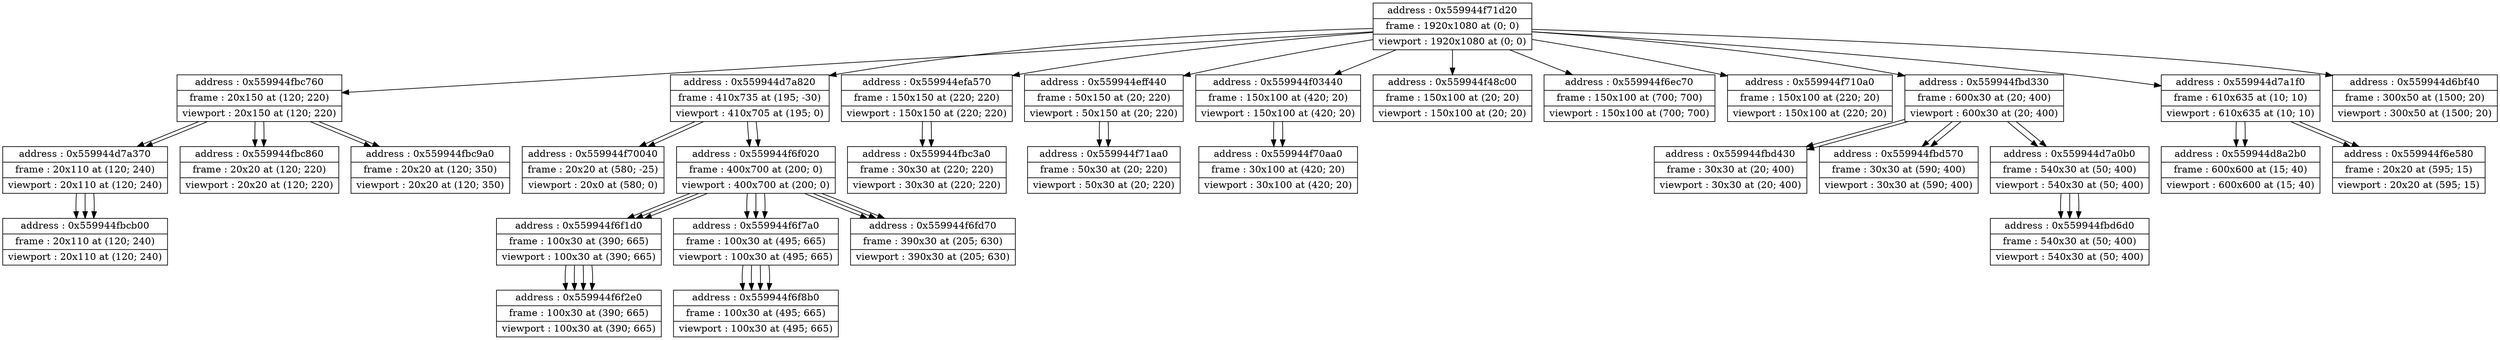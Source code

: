 digraph {
	node [shape=record]
	node0x559944f70040 [label = "{address : 0x559944f70040 |frame : 20x20 at (580; -25) |viewport : 20x0 at (580; 0)}"];

	node0x559944d7a370 [label = "{address : 0x559944d7a370 |frame : 20x110 at (120; 240) |viewport : 20x110 at (120; 240)}"];

	 node0x559944d7a370 -> node0x559944fbcb00 [color=black];
	node0x559944fbcb00 [label = "{address : 0x559944fbcb00 |frame : 20x110 at (120; 240) |viewport : 20x110 at (120; 240)}"];

	node0x559944fbc760 [label = "{address : 0x559944fbc760 |frame : 20x150 at (120; 220) |viewport : 20x150 at (120; 220)}"];

	 node0x559944fbc760 -> node0x559944fbc860 [color=black];
	node0x559944fbc860 [label = "{address : 0x559944fbc860 |frame : 20x20 at (120; 220) |viewport : 20x20 at (120; 220)}"];

	 node0x559944fbc760 -> node0x559944fbc9a0 [color=black];
	node0x559944fbc9a0 [label = "{address : 0x559944fbc9a0 |frame : 20x20 at (120; 350) |viewport : 20x20 at (120; 350)}"];

	 node0x559944fbc760 -> node0x559944d7a370 [color=black];
	node0x559944d7a370 [label = "{address : 0x559944d7a370 |frame : 20x110 at (120; 240) |viewport : 20x110 at (120; 240)}"];

	 node0x559944d7a370 -> node0x559944fbcb00 [color=black];
	node0x559944fbcb00 [label = "{address : 0x559944fbcb00 |frame : 20x110 at (120; 240) |viewport : 20x110 at (120; 240)}"];

	node0x559944d7a820 [label = "{address : 0x559944d7a820 |frame : 410x735 at (195; -30) |viewport : 410x705 at (195; 0)}"];

	 node0x559944d7a820 -> node0x559944f6f020 [color=black];
	node0x559944f6f020 [label = "{address : 0x559944f6f020 |frame : 400x700 at (200; 0) |viewport : 400x700 at (200; 0)}"];

	 node0x559944f6f020 -> node0x559944f6f1d0 [color=black];
	node0x559944f6f1d0 [label = "{address : 0x559944f6f1d0 |frame : 100x30 at (390; 665) |viewport : 100x30 at (390; 665)}"];

	 node0x559944f6f1d0 -> node0x559944f6f2e0 [color=black];
	node0x559944f6f2e0 [label = "{address : 0x559944f6f2e0 |frame : 100x30 at (390; 665) |viewport : 100x30 at (390; 665)}"];

	 node0x559944f6f020 -> node0x559944f6f7a0 [color=black];
	node0x559944f6f7a0 [label = "{address : 0x559944f6f7a0 |frame : 100x30 at (495; 665) |viewport : 100x30 at (495; 665)}"];

	 node0x559944f6f7a0 -> node0x559944f6f8b0 [color=black];
	node0x559944f6f8b0 [label = "{address : 0x559944f6f8b0 |frame : 100x30 at (495; 665) |viewport : 100x30 at (495; 665)}"];

	 node0x559944f6f020 -> node0x559944f6fd70 [color=black];
	node0x559944f6fd70 [label = "{address : 0x559944f6fd70 |frame : 390x30 at (205; 630) |viewport : 390x30 at (205; 630)}"];

	 node0x559944d7a820 -> node0x559944f70040 [color=black];
	node0x559944f70040 [label = "{address : 0x559944f70040 |frame : 20x20 at (580; -25) |viewport : 20x0 at (580; 0)}"];

	node0x559944fbc860 [label = "{address : 0x559944fbc860 |frame : 20x20 at (120; 220) |viewport : 20x20 at (120; 220)}"];

	node0x559944efa570 [label = "{address : 0x559944efa570 |frame : 150x150 at (220; 220) |viewport : 150x150 at (220; 220)}"];

	 node0x559944efa570 -> node0x559944fbc3a0 [color=black];
	node0x559944fbc3a0 [label = "{address : 0x559944fbc3a0 |frame : 30x30 at (220; 220) |viewport : 30x30 at (220; 220)}"];

	node0x559944eff440 [label = "{address : 0x559944eff440 |frame : 50x150 at (20; 220) |viewport : 50x150 at (20; 220)}"];

	 node0x559944eff440 -> node0x559944f71aa0 [color=black];
	node0x559944f71aa0 [label = "{address : 0x559944f71aa0 |frame : 50x30 at (20; 220) |viewport : 50x30 at (20; 220)}"];

	node0x559944f71aa0 [label = "{address : 0x559944f71aa0 |frame : 50x30 at (20; 220) |viewport : 50x30 at (20; 220)}"];

	node0x559944f03440 [label = "{address : 0x559944f03440 |frame : 150x100 at (420; 20) |viewport : 150x100 at (420; 20)}"];

	 node0x559944f03440 -> node0x559944f70aa0 [color=black];
	node0x559944f70aa0 [label = "{address : 0x559944f70aa0 |frame : 30x100 at (420; 20) |viewport : 30x100 at (420; 20)}"];

	node0x559944fbc9a0 [label = "{address : 0x559944fbc9a0 |frame : 20x20 at (120; 350) |viewport : 20x20 at (120; 350)}"];

	node0x559944f6f020 [label = "{address : 0x559944f6f020 |frame : 400x700 at (200; 0) |viewport : 400x700 at (200; 0)}"];

	 node0x559944f6f020 -> node0x559944f6f1d0 [color=black];
	node0x559944f6f1d0 [label = "{address : 0x559944f6f1d0 |frame : 100x30 at (390; 665) |viewport : 100x30 at (390; 665)}"];

	 node0x559944f6f1d0 -> node0x559944f6f2e0 [color=black];
	node0x559944f6f2e0 [label = "{address : 0x559944f6f2e0 |frame : 100x30 at (390; 665) |viewport : 100x30 at (390; 665)}"];

	 node0x559944f6f020 -> node0x559944f6f7a0 [color=black];
	node0x559944f6f7a0 [label = "{address : 0x559944f6f7a0 |frame : 100x30 at (495; 665) |viewport : 100x30 at (495; 665)}"];

	 node0x559944f6f7a0 -> node0x559944f6f8b0 [color=black];
	node0x559944f6f8b0 [label = "{address : 0x559944f6f8b0 |frame : 100x30 at (495; 665) |viewport : 100x30 at (495; 665)}"];

	 node0x559944f6f020 -> node0x559944f6fd70 [color=black];
	node0x559944f6fd70 [label = "{address : 0x559944f6fd70 |frame : 390x30 at (205; 630) |viewport : 390x30 at (205; 630)}"];

	node0x559944f48c00 [label = "{address : 0x559944f48c00 |frame : 150x100 at (20; 20) |viewport : 150x100 at (20; 20)}"];

	node0x559944f6ec70 [label = "{address : 0x559944f6ec70 |frame : 150x100 at (700; 700) |viewport : 150x100 at (700; 700)}"];

	node0x559944f710a0 [label = "{address : 0x559944f710a0 |frame : 150x100 at (220; 20) |viewport : 150x100 at (220; 20)}"];

	node0x559944f6f1d0 [label = "{address : 0x559944f6f1d0 |frame : 100x30 at (390; 665) |viewport : 100x30 at (390; 665)}"];

	 node0x559944f6f1d0 -> node0x559944f6f2e0 [color=black];
	node0x559944f6f2e0 [label = "{address : 0x559944f6f2e0 |frame : 100x30 at (390; 665) |viewport : 100x30 at (390; 665)}"];

	node0x559944fbcb00 [label = "{address : 0x559944fbcb00 |frame : 20x110 at (120; 240) |viewport : 20x110 at (120; 240)}"];

	node0x559944fbc3a0 [label = "{address : 0x559944fbc3a0 |frame : 30x30 at (220; 220) |viewport : 30x30 at (220; 220)}"];

	node0x559944f71d20 [label = "{address : 0x559944f71d20 |frame : 1920x1080 at (0; 0) |viewport : 1920x1080 at (0; 0)}"];

	 node0x559944f71d20 -> node0x559944f48c00 [color=black];
	node0x559944f48c00 [label = "{address : 0x559944f48c00 |frame : 150x100 at (20; 20) |viewport : 150x100 at (20; 20)}"];

	 node0x559944f71d20 -> node0x559944f710a0 [color=black];
	node0x559944f710a0 [label = "{address : 0x559944f710a0 |frame : 150x100 at (220; 20) |viewport : 150x100 at (220; 20)}"];

	 node0x559944f71d20 -> node0x559944f03440 [color=black];
	node0x559944f03440 [label = "{address : 0x559944f03440 |frame : 150x100 at (420; 20) |viewport : 150x100 at (420; 20)}"];

	 node0x559944f03440 -> node0x559944f70aa0 [color=black];
	node0x559944f70aa0 [label = "{address : 0x559944f70aa0 |frame : 30x100 at (420; 20) |viewport : 30x100 at (420; 20)}"];

	 node0x559944f71d20 -> node0x559944eff440 [color=black];
	node0x559944eff440 [label = "{address : 0x559944eff440 |frame : 50x150 at (20; 220) |viewport : 50x150 at (20; 220)}"];

	 node0x559944eff440 -> node0x559944f71aa0 [color=black];
	node0x559944f71aa0 [label = "{address : 0x559944f71aa0 |frame : 50x30 at (20; 220) |viewport : 50x30 at (20; 220)}"];

	 node0x559944f71d20 -> node0x559944efa570 [color=black];
	node0x559944efa570 [label = "{address : 0x559944efa570 |frame : 150x150 at (220; 220) |viewport : 150x150 at (220; 220)}"];

	 node0x559944efa570 -> node0x559944fbc3a0 [color=black];
	node0x559944fbc3a0 [label = "{address : 0x559944fbc3a0 |frame : 30x30 at (220; 220) |viewport : 30x30 at (220; 220)}"];

	 node0x559944f71d20 -> node0x559944fbc760 [color=black];
	node0x559944fbc760 [label = "{address : 0x559944fbc760 |frame : 20x150 at (120; 220) |viewport : 20x150 at (120; 220)}"];

	 node0x559944fbc760 -> node0x559944fbc860 [color=black];
	node0x559944fbc860 [label = "{address : 0x559944fbc860 |frame : 20x20 at (120; 220) |viewport : 20x20 at (120; 220)}"];

	 node0x559944fbc760 -> node0x559944fbc9a0 [color=black];
	node0x559944fbc9a0 [label = "{address : 0x559944fbc9a0 |frame : 20x20 at (120; 350) |viewport : 20x20 at (120; 350)}"];

	 node0x559944fbc760 -> node0x559944d7a370 [color=black];
	node0x559944d7a370 [label = "{address : 0x559944d7a370 |frame : 20x110 at (120; 240) |viewport : 20x110 at (120; 240)}"];

	 node0x559944d7a370 -> node0x559944fbcb00 [color=black];
	node0x559944fbcb00 [label = "{address : 0x559944fbcb00 |frame : 20x110 at (120; 240) |viewport : 20x110 at (120; 240)}"];

	 node0x559944f71d20 -> node0x559944fbd330 [color=black];
	node0x559944fbd330 [label = "{address : 0x559944fbd330 |frame : 600x30 at (20; 400) |viewport : 600x30 at (20; 400)}"];

	 node0x559944fbd330 -> node0x559944fbd430 [color=black];
	node0x559944fbd430 [label = "{address : 0x559944fbd430 |frame : 30x30 at (20; 400) |viewport : 30x30 at (20; 400)}"];

	 node0x559944fbd330 -> node0x559944fbd570 [color=black];
	node0x559944fbd570 [label = "{address : 0x559944fbd570 |frame : 30x30 at (590; 400) |viewport : 30x30 at (590; 400)}"];

	 node0x559944fbd330 -> node0x559944d7a0b0 [color=black];
	node0x559944d7a0b0 [label = "{address : 0x559944d7a0b0 |frame : 540x30 at (50; 400) |viewport : 540x30 at (50; 400)}"];

	 node0x559944d7a0b0 -> node0x559944fbd6d0 [color=black];
	node0x559944fbd6d0 [label = "{address : 0x559944fbd6d0 |frame : 540x30 at (50; 400) |viewport : 540x30 at (50; 400)}"];

	 node0x559944f71d20 -> node0x559944d7a1f0 [color=black];
	node0x559944d7a1f0 [label = "{address : 0x559944d7a1f0 |frame : 610x635 at (10; 10) |viewport : 610x635 at (10; 10)}"];

	 node0x559944d7a1f0 -> node0x559944d8a2b0 [color=black];
	node0x559944d8a2b0 [label = "{address : 0x559944d8a2b0 |frame : 600x600 at (15; 40) |viewport : 600x600 at (15; 40)}"];

	 node0x559944d7a1f0 -> node0x559944f6e580 [color=black];
	node0x559944f6e580 [label = "{address : 0x559944f6e580 |frame : 20x20 at (595; 15) |viewport : 20x20 at (595; 15)}"];

	 node0x559944f71d20 -> node0x559944d6bf40 [color=black];
	node0x559944d6bf40 [label = "{address : 0x559944d6bf40 |frame : 300x50 at (1500; 20) |viewport : 300x50 at (1500; 20)}"];

	 node0x559944f71d20 -> node0x559944f6ec70 [color=black];
	node0x559944f6ec70 [label = "{address : 0x559944f6ec70 |frame : 150x100 at (700; 700) |viewport : 150x100 at (700; 700)}"];

	 node0x559944f71d20 -> node0x559944d7a820 [color=black];
	node0x559944d7a820 [label = "{address : 0x559944d7a820 |frame : 410x735 at (195; -30) |viewport : 410x705 at (195; 0)}"];

	 node0x559944d7a820 -> node0x559944f6f020 [color=black];
	node0x559944f6f020 [label = "{address : 0x559944f6f020 |frame : 400x700 at (200; 0) |viewport : 400x700 at (200; 0)}"];

	 node0x559944f6f020 -> node0x559944f6f1d0 [color=black];
	node0x559944f6f1d0 [label = "{address : 0x559944f6f1d0 |frame : 100x30 at (390; 665) |viewport : 100x30 at (390; 665)}"];

	 node0x559944f6f1d0 -> node0x559944f6f2e0 [color=black];
	node0x559944f6f2e0 [label = "{address : 0x559944f6f2e0 |frame : 100x30 at (390; 665) |viewport : 100x30 at (390; 665)}"];

	 node0x559944f6f020 -> node0x559944f6f7a0 [color=black];
	node0x559944f6f7a0 [label = "{address : 0x559944f6f7a0 |frame : 100x30 at (495; 665) |viewport : 100x30 at (495; 665)}"];

	 node0x559944f6f7a0 -> node0x559944f6f8b0 [color=black];
	node0x559944f6f8b0 [label = "{address : 0x559944f6f8b0 |frame : 100x30 at (495; 665) |viewport : 100x30 at (495; 665)}"];

	 node0x559944f6f020 -> node0x559944f6fd70 [color=black];
	node0x559944f6fd70 [label = "{address : 0x559944f6fd70 |frame : 390x30 at (205; 630) |viewport : 390x30 at (205; 630)}"];

	 node0x559944d7a820 -> node0x559944f70040 [color=black];
	node0x559944f70040 [label = "{address : 0x559944f70040 |frame : 20x20 at (580; -25) |viewport : 20x0 at (580; 0)}"];

	node0x559944fbd430 [label = "{address : 0x559944fbd430 |frame : 30x30 at (20; 400) |viewport : 30x30 at (20; 400)}"];

	node0x559944fbd570 [label = "{address : 0x559944fbd570 |frame : 30x30 at (590; 400) |viewport : 30x30 at (590; 400)}"];

	node0x559944fbd6d0 [label = "{address : 0x559944fbd6d0 |frame : 540x30 at (50; 400) |viewport : 540x30 at (50; 400)}"];

	node0x559944fbd330 [label = "{address : 0x559944fbd330 |frame : 600x30 at (20; 400) |viewport : 600x30 at (20; 400)}"];

	 node0x559944fbd330 -> node0x559944fbd430 [color=black];
	node0x559944fbd430 [label = "{address : 0x559944fbd430 |frame : 30x30 at (20; 400) |viewport : 30x30 at (20; 400)}"];

	 node0x559944fbd330 -> node0x559944fbd570 [color=black];
	node0x559944fbd570 [label = "{address : 0x559944fbd570 |frame : 30x30 at (590; 400) |viewport : 30x30 at (590; 400)}"];

	 node0x559944fbd330 -> node0x559944d7a0b0 [color=black];
	node0x559944d7a0b0 [label = "{address : 0x559944d7a0b0 |frame : 540x30 at (50; 400) |viewport : 540x30 at (50; 400)}"];

	 node0x559944d7a0b0 -> node0x559944fbd6d0 [color=black];
	node0x559944fbd6d0 [label = "{address : 0x559944fbd6d0 |frame : 540x30 at (50; 400) |viewport : 540x30 at (50; 400)}"];

	node0x559944f6f8b0 [label = "{address : 0x559944f6f8b0 |frame : 100x30 at (495; 665) |viewport : 100x30 at (495; 665)}"];

	node0x559944d7a0b0 [label = "{address : 0x559944d7a0b0 |frame : 540x30 at (50; 400) |viewport : 540x30 at (50; 400)}"];

	 node0x559944d7a0b0 -> node0x559944fbd6d0 [color=black];
	node0x559944fbd6d0 [label = "{address : 0x559944fbd6d0 |frame : 540x30 at (50; 400) |viewport : 540x30 at (50; 400)}"];

	node0x559944d8a2b0 [label = "{address : 0x559944d8a2b0 |frame : 600x600 at (15; 40) |viewport : 600x600 at (15; 40)}"];

	node0x559944f6e580 [label = "{address : 0x559944f6e580 |frame : 20x20 at (595; 15) |viewport : 20x20 at (595; 15)}"];

	node0x559944f6f7a0 [label = "{address : 0x559944f6f7a0 |frame : 100x30 at (495; 665) |viewport : 100x30 at (495; 665)}"];

	 node0x559944f6f7a0 -> node0x559944f6f8b0 [color=black];
	node0x559944f6f8b0 [label = "{address : 0x559944f6f8b0 |frame : 100x30 at (495; 665) |viewport : 100x30 at (495; 665)}"];

	node0x559944d7a1f0 [label = "{address : 0x559944d7a1f0 |frame : 610x635 at (10; 10) |viewport : 610x635 at (10; 10)}"];

	 node0x559944d7a1f0 -> node0x559944d8a2b0 [color=black];
	node0x559944d8a2b0 [label = "{address : 0x559944d8a2b0 |frame : 600x600 at (15; 40) |viewport : 600x600 at (15; 40)}"];

	 node0x559944d7a1f0 -> node0x559944f6e580 [color=black];
	node0x559944f6e580 [label = "{address : 0x559944f6e580 |frame : 20x20 at (595; 15) |viewport : 20x20 at (595; 15)}"];

	node0x559944f70aa0 [label = "{address : 0x559944f70aa0 |frame : 30x100 at (420; 20) |viewport : 30x100 at (420; 20)}"];

	node0x559944d6bf40 [label = "{address : 0x559944d6bf40 |frame : 300x50 at (1500; 20) |viewport : 300x50 at (1500; 20)}"];

	node0x559944f6f2e0 [label = "{address : 0x559944f6f2e0 |frame : 100x30 at (390; 665) |viewport : 100x30 at (390; 665)}"];

	node0x559944f6fd70 [label = "{address : 0x559944f6fd70 |frame : 390x30 at (205; 630) |viewport : 390x30 at (205; 630)}"];

}
